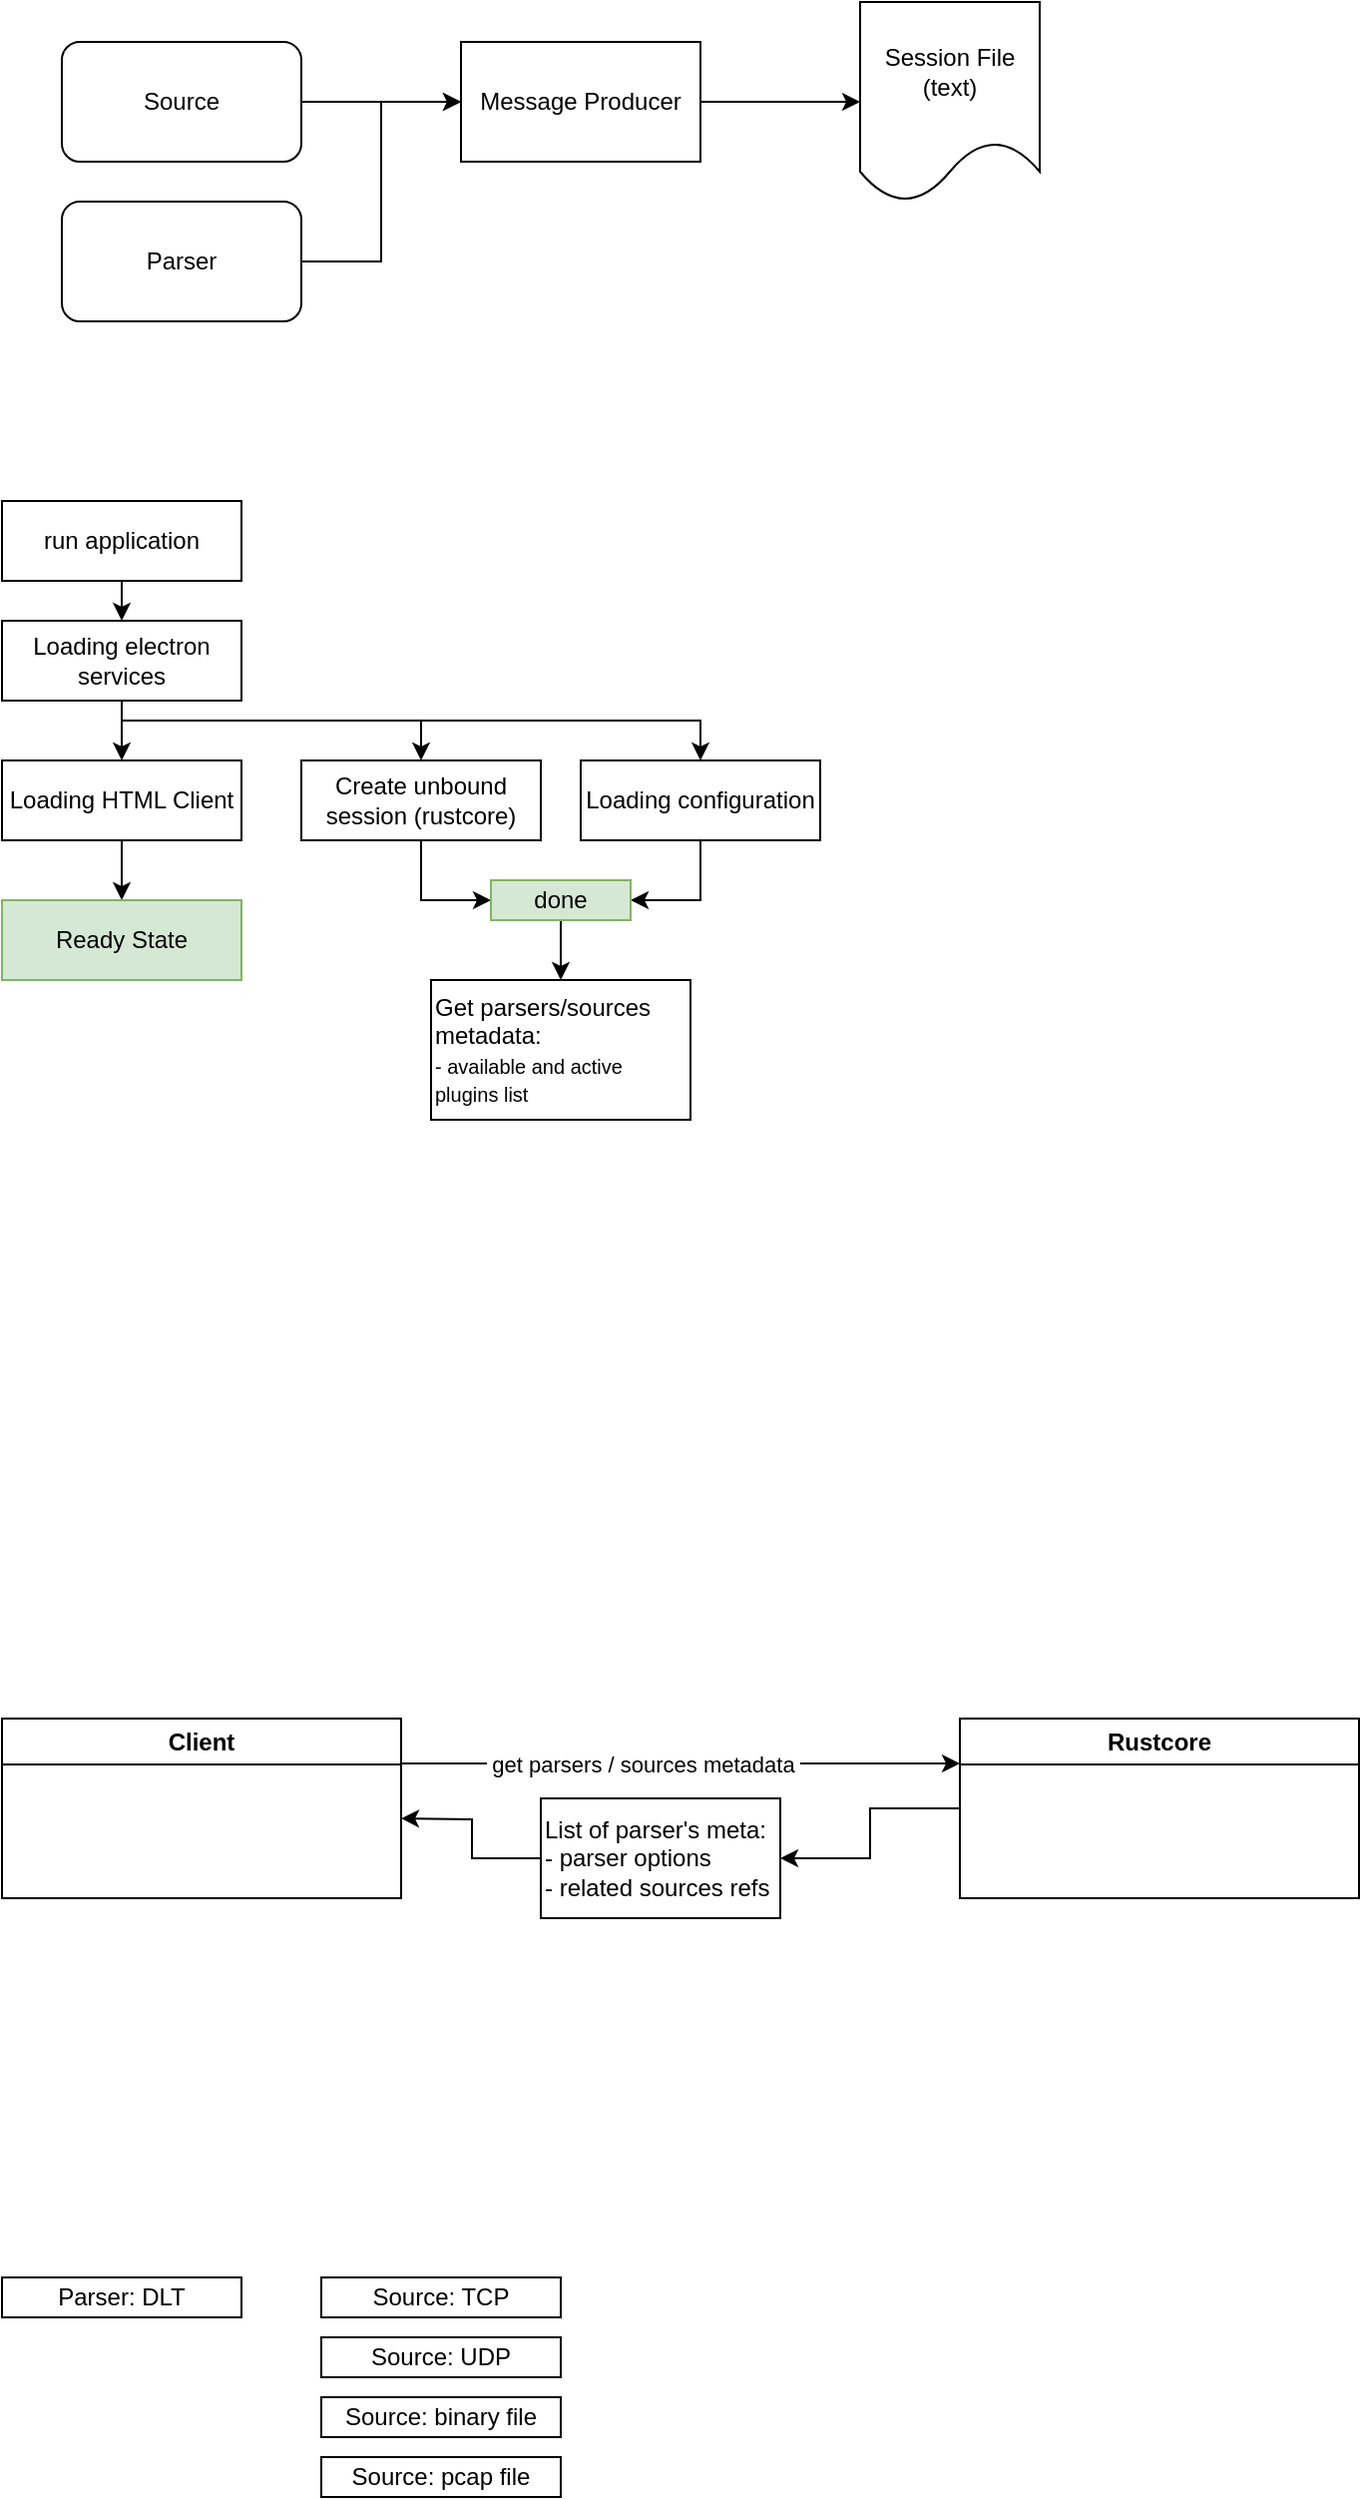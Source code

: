 <mxfile version="24.7.17">
  <diagram name="Page-1" id="rCX7Vw4T-O8VnKkRlhGo">
    <mxGraphModel dx="1024" dy="1100" grid="1" gridSize="10" guides="1" tooltips="1" connect="1" arrows="1" fold="1" page="1" pageScale="1" pageWidth="850" pageHeight="600" math="0" shadow="0">
      <root>
        <mxCell id="0" />
        <mxCell id="1" parent="0" />
        <mxCell id="qJLsTzf-kTQjAAmuUrDa-8" style="edgeStyle=orthogonalEdgeStyle;rounded=0;orthogonalLoop=1;jettySize=auto;html=1;exitX=1;exitY=0.5;exitDx=0;exitDy=0;entryX=0;entryY=0.5;entryDx=0;entryDy=0;" parent="1" source="qJLsTzf-kTQjAAmuUrDa-2" target="qJLsTzf-kTQjAAmuUrDa-7" edge="1">
          <mxGeometry relative="1" as="geometry" />
        </mxCell>
        <mxCell id="qJLsTzf-kTQjAAmuUrDa-2" value="Message Producer" style="rounded=0;whiteSpace=wrap;html=1;" parent="1" vertex="1">
          <mxGeometry x="310" y="-260" width="120" height="60" as="geometry" />
        </mxCell>
        <mxCell id="qJLsTzf-kTQjAAmuUrDa-5" style="edgeStyle=orthogonalEdgeStyle;rounded=0;orthogonalLoop=1;jettySize=auto;html=1;exitX=1;exitY=0.5;exitDx=0;exitDy=0;entryX=0;entryY=0.5;entryDx=0;entryDy=0;" parent="1" source="qJLsTzf-kTQjAAmuUrDa-3" target="qJLsTzf-kTQjAAmuUrDa-2" edge="1">
          <mxGeometry relative="1" as="geometry" />
        </mxCell>
        <mxCell id="qJLsTzf-kTQjAAmuUrDa-3" value="Source" style="rounded=1;whiteSpace=wrap;html=1;" parent="1" vertex="1">
          <mxGeometry x="110" y="-260" width="120" height="60" as="geometry" />
        </mxCell>
        <mxCell id="qJLsTzf-kTQjAAmuUrDa-6" style="edgeStyle=orthogonalEdgeStyle;rounded=0;orthogonalLoop=1;jettySize=auto;html=1;exitX=1;exitY=0.5;exitDx=0;exitDy=0;" parent="1" source="qJLsTzf-kTQjAAmuUrDa-4" edge="1">
          <mxGeometry relative="1" as="geometry">
            <mxPoint x="310" y="-230" as="targetPoint" />
            <Array as="points">
              <mxPoint x="270" y="-150" />
              <mxPoint x="270" y="-230" />
            </Array>
          </mxGeometry>
        </mxCell>
        <mxCell id="qJLsTzf-kTQjAAmuUrDa-4" value="Parser" style="rounded=1;whiteSpace=wrap;html=1;" parent="1" vertex="1">
          <mxGeometry x="110" y="-180" width="120" height="60" as="geometry" />
        </mxCell>
        <mxCell id="qJLsTzf-kTQjAAmuUrDa-7" value="Session File (text)" style="shape=document;whiteSpace=wrap;html=1;boundedLbl=1;" parent="1" vertex="1">
          <mxGeometry x="510" y="-280" width="90" height="100" as="geometry" />
        </mxCell>
        <mxCell id="v-uvz443R-_i65buNGlS-1" style="edgeStyle=orthogonalEdgeStyle;rounded=0;orthogonalLoop=1;jettySize=auto;html=1;exitX=1;exitY=0.25;exitDx=0;exitDy=0;entryX=0;entryY=0.25;entryDx=0;entryDy=0;" edge="1" parent="1" source="qJLsTzf-kTQjAAmuUrDa-10" target="qJLsTzf-kTQjAAmuUrDa-12">
          <mxGeometry relative="1" as="geometry" />
        </mxCell>
        <mxCell id="v-uvz443R-_i65buNGlS-2" value="&amp;nbsp;get parsers / sources metadata&amp;nbsp;" style="edgeLabel;html=1;align=center;verticalAlign=middle;resizable=0;points=[];" vertex="1" connectable="0" parent="v-uvz443R-_i65buNGlS-1">
          <mxGeometry x="-0.141" relative="1" as="geometry">
            <mxPoint as="offset" />
          </mxGeometry>
        </mxCell>
        <mxCell id="qJLsTzf-kTQjAAmuUrDa-10" value="Client" style="swimlane;whiteSpace=wrap;html=1;" parent="1" vertex="1">
          <mxGeometry x="80" y="580" width="200" height="90" as="geometry" />
        </mxCell>
        <mxCell id="v-uvz443R-_i65buNGlS-4" style="edgeStyle=orthogonalEdgeStyle;rounded=0;orthogonalLoop=1;jettySize=auto;html=1;exitX=0;exitY=0.5;exitDx=0;exitDy=0;" edge="1" parent="1" source="qJLsTzf-kTQjAAmuUrDa-12" target="v-uvz443R-_i65buNGlS-3">
          <mxGeometry relative="1" as="geometry" />
        </mxCell>
        <mxCell id="qJLsTzf-kTQjAAmuUrDa-12" value="Rustcore" style="swimlane;whiteSpace=wrap;html=1;" parent="1" vertex="1">
          <mxGeometry x="560" y="580" width="200" height="90" as="geometry" />
        </mxCell>
        <mxCell id="v-uvz443R-_i65buNGlS-5" style="edgeStyle=orthogonalEdgeStyle;rounded=0;orthogonalLoop=1;jettySize=auto;html=1;exitX=0;exitY=0.5;exitDx=0;exitDy=0;" edge="1" parent="1" source="v-uvz443R-_i65buNGlS-3">
          <mxGeometry relative="1" as="geometry">
            <mxPoint x="280" y="630" as="targetPoint" />
          </mxGeometry>
        </mxCell>
        <mxCell id="v-uvz443R-_i65buNGlS-3" value="List of parser&#39;s meta:&lt;br&gt;- parser options&lt;div&gt;- related sources refs&lt;/div&gt;" style="rounded=0;whiteSpace=wrap;html=1;align=left;" vertex="1" parent="1">
          <mxGeometry x="350" y="620" width="120" height="60" as="geometry" />
        </mxCell>
        <mxCell id="v-uvz443R-_i65buNGlS-13" value="Parser: DLT" style="rounded=0;whiteSpace=wrap;html=1;" vertex="1" parent="1">
          <mxGeometry x="80" y="860" width="120" height="20" as="geometry" />
        </mxCell>
        <mxCell id="v-uvz443R-_i65buNGlS-14" value="Source: TCP" style="rounded=0;whiteSpace=wrap;html=1;" vertex="1" parent="1">
          <mxGeometry x="240" y="860" width="120" height="20" as="geometry" />
        </mxCell>
        <mxCell id="v-uvz443R-_i65buNGlS-15" value="Source: UDP" style="rounded=0;whiteSpace=wrap;html=1;" vertex="1" parent="1">
          <mxGeometry x="240" y="890" width="120" height="20" as="geometry" />
        </mxCell>
        <mxCell id="v-uvz443R-_i65buNGlS-16" value="Source: binary file" style="rounded=0;whiteSpace=wrap;html=1;" vertex="1" parent="1">
          <mxGeometry x="240" y="920" width="120" height="20" as="geometry" />
        </mxCell>
        <mxCell id="v-uvz443R-_i65buNGlS-17" value="Source: pcap file" style="rounded=0;whiteSpace=wrap;html=1;" vertex="1" parent="1">
          <mxGeometry x="240" y="950" width="120" height="20" as="geometry" />
        </mxCell>
        <mxCell id="v-uvz443R-_i65buNGlS-26" style="edgeStyle=orthogonalEdgeStyle;rounded=0;orthogonalLoop=1;jettySize=auto;html=1;exitX=0.5;exitY=1;exitDx=0;exitDy=0;entryX=0.5;entryY=0;entryDx=0;entryDy=0;" edge="1" parent="1" source="v-uvz443R-_i65buNGlS-24" target="v-uvz443R-_i65buNGlS-25">
          <mxGeometry relative="1" as="geometry" />
        </mxCell>
        <mxCell id="v-uvz443R-_i65buNGlS-28" style="edgeStyle=orthogonalEdgeStyle;rounded=0;orthogonalLoop=1;jettySize=auto;html=1;exitX=0.5;exitY=1;exitDx=0;exitDy=0;entryX=0.5;entryY=0;entryDx=0;entryDy=0;" edge="1" parent="1" source="v-uvz443R-_i65buNGlS-24" target="v-uvz443R-_i65buNGlS-27">
          <mxGeometry relative="1" as="geometry">
            <Array as="points">
              <mxPoint x="140" y="80" />
              <mxPoint x="290" y="80" />
            </Array>
          </mxGeometry>
        </mxCell>
        <mxCell id="v-uvz443R-_i65buNGlS-34" style="edgeStyle=orthogonalEdgeStyle;rounded=0;orthogonalLoop=1;jettySize=auto;html=1;exitX=0.5;exitY=1;exitDx=0;exitDy=0;entryX=0.5;entryY=0;entryDx=0;entryDy=0;" edge="1" parent="1" source="v-uvz443R-_i65buNGlS-24" target="v-uvz443R-_i65buNGlS-33">
          <mxGeometry relative="1" as="geometry">
            <Array as="points">
              <mxPoint x="140" y="80" />
              <mxPoint x="430" y="80" />
            </Array>
          </mxGeometry>
        </mxCell>
        <mxCell id="v-uvz443R-_i65buNGlS-24" value="Loading electron services" style="rounded=0;whiteSpace=wrap;html=1;" vertex="1" parent="1">
          <mxGeometry x="80" y="30" width="120" height="40" as="geometry" />
        </mxCell>
        <mxCell id="v-uvz443R-_i65buNGlS-31" style="edgeStyle=orthogonalEdgeStyle;rounded=0;orthogonalLoop=1;jettySize=auto;html=1;exitX=0.5;exitY=1;exitDx=0;exitDy=0;entryX=0.5;entryY=0;entryDx=0;entryDy=0;" edge="1" parent="1" source="v-uvz443R-_i65buNGlS-25" target="v-uvz443R-_i65buNGlS-30">
          <mxGeometry relative="1" as="geometry" />
        </mxCell>
        <mxCell id="v-uvz443R-_i65buNGlS-25" value="Loading HTML Client" style="rounded=0;whiteSpace=wrap;html=1;" vertex="1" parent="1">
          <mxGeometry x="80" y="100" width="120" height="40" as="geometry" />
        </mxCell>
        <mxCell id="v-uvz443R-_i65buNGlS-42" style="edgeStyle=orthogonalEdgeStyle;rounded=0;orthogonalLoop=1;jettySize=auto;html=1;exitX=0.5;exitY=1;exitDx=0;exitDy=0;entryX=0;entryY=0.5;entryDx=0;entryDy=0;" edge="1" parent="1" source="v-uvz443R-_i65buNGlS-27" target="v-uvz443R-_i65buNGlS-41">
          <mxGeometry relative="1" as="geometry" />
        </mxCell>
        <mxCell id="v-uvz443R-_i65buNGlS-27" value="Create unbound session (rustcore)" style="rounded=0;whiteSpace=wrap;html=1;" vertex="1" parent="1">
          <mxGeometry x="230" y="100" width="120" height="40" as="geometry" />
        </mxCell>
        <mxCell id="v-uvz443R-_i65buNGlS-30" value="Ready State" style="rounded=0;whiteSpace=wrap;html=1;fillColor=#d5e8d4;strokeColor=#82b366;" vertex="1" parent="1">
          <mxGeometry x="80" y="170" width="120" height="40" as="geometry" />
        </mxCell>
        <mxCell id="v-uvz443R-_i65buNGlS-43" style="edgeStyle=orthogonalEdgeStyle;rounded=0;orthogonalLoop=1;jettySize=auto;html=1;exitX=0.5;exitY=1;exitDx=0;exitDy=0;entryX=1;entryY=0.5;entryDx=0;entryDy=0;" edge="1" parent="1" source="v-uvz443R-_i65buNGlS-33" target="v-uvz443R-_i65buNGlS-41">
          <mxGeometry relative="1" as="geometry" />
        </mxCell>
        <mxCell id="v-uvz443R-_i65buNGlS-33" value="Loading configuration" style="rounded=0;whiteSpace=wrap;html=1;" vertex="1" parent="1">
          <mxGeometry x="370" y="100" width="120" height="40" as="geometry" />
        </mxCell>
        <mxCell id="v-uvz443R-_i65buNGlS-37" style="edgeStyle=orthogonalEdgeStyle;rounded=0;orthogonalLoop=1;jettySize=auto;html=1;exitX=0.5;exitY=1;exitDx=0;exitDy=0;entryX=0.5;entryY=0;entryDx=0;entryDy=0;" edge="1" parent="1" source="v-uvz443R-_i65buNGlS-36" target="v-uvz443R-_i65buNGlS-24">
          <mxGeometry relative="1" as="geometry" />
        </mxCell>
        <mxCell id="v-uvz443R-_i65buNGlS-36" value="run application" style="rounded=0;whiteSpace=wrap;html=1;" vertex="1" parent="1">
          <mxGeometry x="80" y="-30" width="120" height="40" as="geometry" />
        </mxCell>
        <mxCell id="v-uvz443R-_i65buNGlS-38" value="Get parsers/sources metadata:&lt;div&gt;&lt;font style=&quot;font-size: 10px;&quot;&gt;- available and active plugins list&amp;nbsp;&lt;/font&gt;&lt;/div&gt;" style="rounded=0;whiteSpace=wrap;html=1;align=left;" vertex="1" parent="1">
          <mxGeometry x="295" y="210" width="130" height="70" as="geometry" />
        </mxCell>
        <mxCell id="v-uvz443R-_i65buNGlS-44" style="edgeStyle=orthogonalEdgeStyle;rounded=0;orthogonalLoop=1;jettySize=auto;html=1;exitX=0.5;exitY=1;exitDx=0;exitDy=0;entryX=0.5;entryY=0;entryDx=0;entryDy=0;" edge="1" parent="1" source="v-uvz443R-_i65buNGlS-41" target="v-uvz443R-_i65buNGlS-38">
          <mxGeometry relative="1" as="geometry" />
        </mxCell>
        <mxCell id="v-uvz443R-_i65buNGlS-41" value="done" style="rounded=0;whiteSpace=wrap;html=1;fillColor=#d5e8d4;strokeColor=#82b366;" vertex="1" parent="1">
          <mxGeometry x="325" y="160" width="70" height="20" as="geometry" />
        </mxCell>
      </root>
    </mxGraphModel>
  </diagram>
</mxfile>
